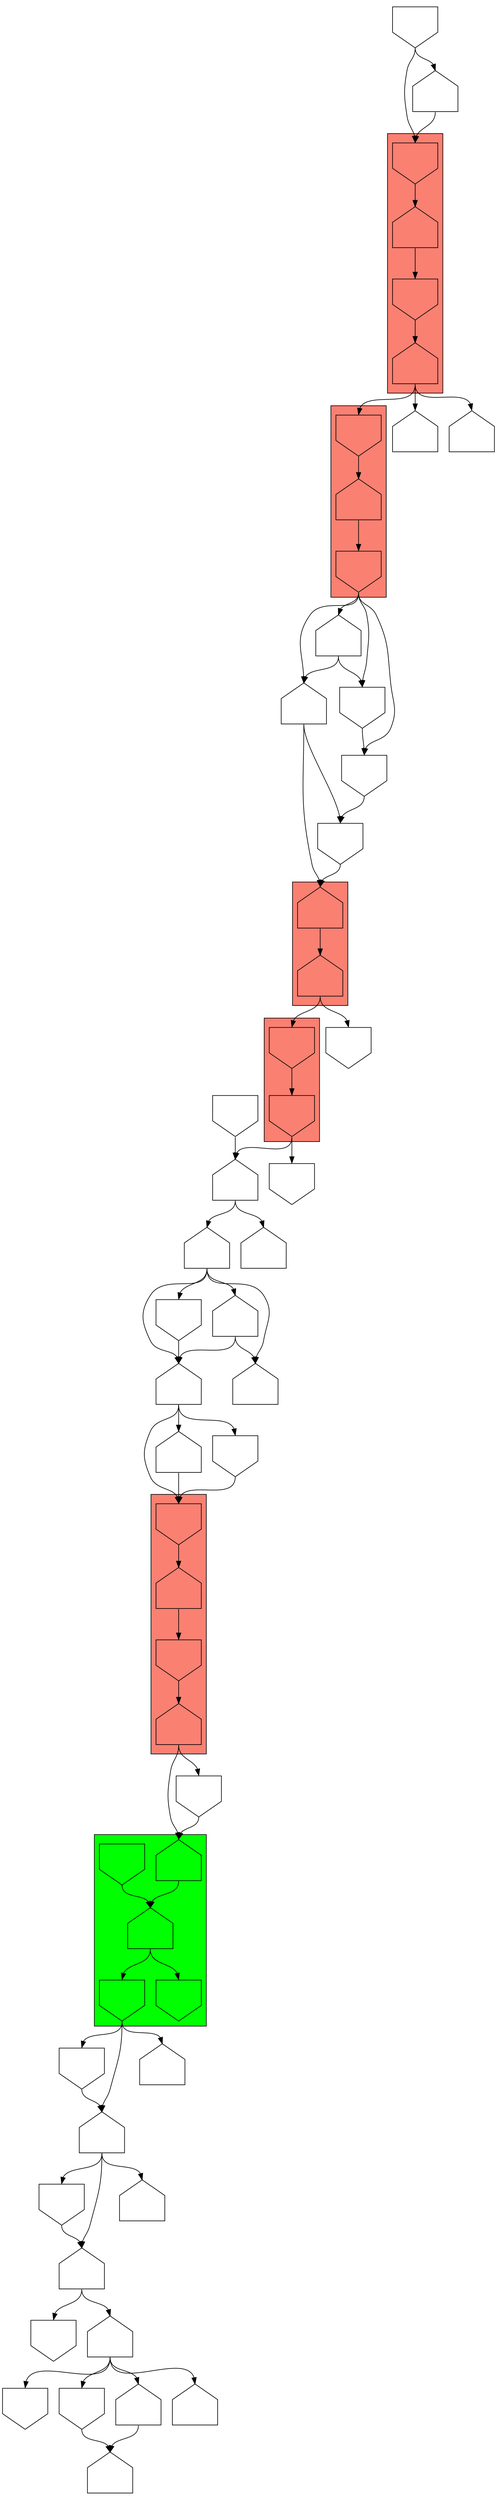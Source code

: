 digraph asm {
	edge [headport=n,tailport=s];
subgraph cluster_C544_7733_6272_6525 {
	544 [label="",height=1,width=1,shape=invhouse];
	7733 [label="",height=1,width=1,shape=house];
	6272 [label="",height=1,width=1,shape=invhouse];
	6525 [label="",height=1,width=1,shape=house];
	style=filled;
	fillcolor=salmon;
}
subgraph cluster_R12557_14387_5491_707_11836 {
	12557 [label="",height=1,width=1,shape=house];
	14387 [label="",height=1,width=1,shape=invhouse];
	5491 [label="",height=1,width=1,shape=house];
	707 [label="",height=1,width=1,shape=invhouse];
	11836 [label="",height=1,width=1,shape=invhouse];
	style=filled;
	fillcolor=green;
}
subgraph cluster_C19914_1114 {
	19914 [label="",height=1,width=1,shape=invhouse];
	1114 [label="",height=1,width=1,shape=invhouse];
	style=filled;
	fillcolor=salmon;
}
subgraph cluster_C14266_1947 {
	14266 [label="",height=1,width=1,shape=house];
	1947 [label="",height=1,width=1,shape=house];
	style=filled;
	fillcolor=salmon;
}
subgraph cluster_C16388_11258_1352 {
	16388 [label="",height=1,width=1,shape=invhouse];
	11258 [label="",height=1,width=1,shape=house];
	1352 [label="",height=1,width=1,shape=invhouse];
	style=filled;
	fillcolor=salmon;
}
subgraph cluster_C11589_3497_6_8252 {
	11589 [label="",height=1,width=1,shape=invhouse];
	3497 [label="",height=1,width=1,shape=house];
	6 [label="",height=1,width=1,shape=invhouse];
	8252 [label="",height=1,width=1,shape=house];
	style=filled;
	fillcolor=salmon;
}
	6051 [label="",height=1,width=1,shape=invhouse];
	12168 [label="",height=1,width=1,shape=house];
	4167 [label="",height=1,width=1,shape=house];
	13151 [label="",height=1,width=1,shape=invhouse];
	15639 [label="",height=1,width=1,shape=house];
	4458 [label="",height=1,width=1,shape=invhouse];
	13100 [label="",height=1,width=1,shape=invhouse];
	18768 [label="",height=1,width=1,shape=house];
	18010 [label="",height=1,width=1,shape=house];
	17144 [label="",height=1,width=1,shape=house];
	14238 [label="",height=1,width=1,shape=invhouse];
	12345 [label="",height=1,width=1,shape=house];
	9243 [label="",height=1,width=1,shape=house];
	15058 [label="",height=1,width=1,shape=invhouse];
	2379 [label="",height=1,width=1,shape=house];
	16534 [label="",height=1,width=1,shape=house];
	16546 [label="",height=1,width=1,shape=invhouse];
	9199 [label="",height=1,width=1,shape=house];
	9982 [label="",height=1,width=1,shape=house];
	11652 [label="",height=1,width=1,shape=house];
	16143 [label="",height=1,width=1,shape=invhouse];
	1699 [label="",height=1,width=1,shape=house];
	16514 [label="",height=1,width=1,shape=house];
	13591 [label="",height=1,width=1,shape=invhouse];
	5605 [label="",height=1,width=1,shape=invhouse];
	11060 [label="",height=1,width=1,shape=house];
	14169 [label="",height=1,width=1,shape=invhouse];
	9047 [label="",height=1,width=1,shape=invhouse];
	9475 [label="",height=1,width=1,shape=house];
	14052 [label="",height=1,width=1,shape=invhouse];
	10971 [label="",height=1,width=1,shape=house];
	17823 [label="",height=1,width=1,shape=house];
	13332 [label="",height=1,width=1,shape=invhouse];
	16889 [label="",height=1,width=1,shape=house];
	14108 [label="",height=1,width=1,shape=invhouse];
	544 -> 7733
	7733 -> 6272
	6272 -> 6525
	6525 -> 12557
	6525 -> 15058
	12557 -> 5491
	5491 -> 707
	5491 -> 11836
	707 -> 6051
	707 -> 9243
	707 -> 12168
	6051 -> 12168
	12168 -> 4167
	12168 -> 12345
	12168 -> 14238
	4167 -> 13151
	4167 -> 15639
	15639 -> 4458
	15639 -> 13100
	15639 -> 17144
	15639 -> 18010
	13100 -> 18768
	18010 -> 18768
	14238 -> 4167
	14387 -> 5491
	15058 -> 12557
	2379 -> 544
	2379 -> 16534
	2379 -> 16546
	16534 -> 544
	16546 -> 544
	9199 -> 2379
	9199 -> 9982
	9199 -> 11652
	9199 -> 16143
	11652 -> 2379
	11652 -> 9982
	16143 -> 2379
	1699 -> 9199
	1699 -> 16514
	1114 -> 1699
	1114 -> 13591
	19914 -> 1114
	1947 -> 5605
	1947 -> 19914
	14266 -> 1947
	11060 -> 14169
	11060 -> 14266
	14169 -> 14266
	9047 -> 14169
	1352 -> 9047
	1352 -> 9475
	1352 -> 11060
	1352 -> 14052
	9475 -> 11060
	9475 -> 14052
	14052 -> 9047
	11258 -> 1352
	16388 -> 11258
	8252 -> 10971
	8252 -> 16388
	8252 -> 17823
	6 -> 8252
	3497 -> 6
	11589 -> 3497
	13332 -> 11589
	13332 -> 16889
	16889 -> 11589
	14108 -> 1699
}